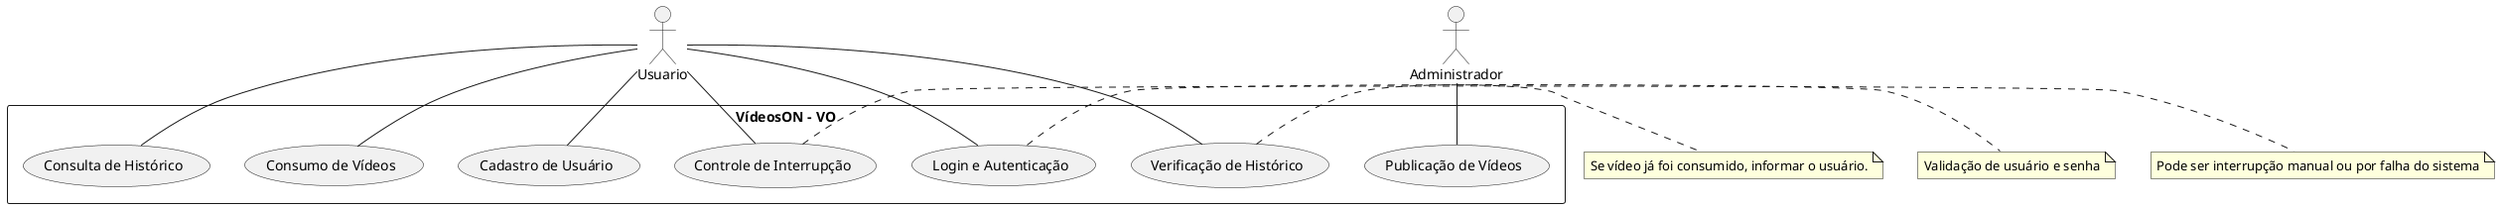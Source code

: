 @startuml teste 

actor Usuario
actor Administrador

rectangle "VídeosON - VO" {
(Cadastro de Usuário) as RF1
(Login e Autenticação) as RF2
(Consumo de Vídeos) as RF3
(Controle de Interrupção) as RF4
(Verificação de Histórico) as RF5
(Consulta de Histórico) as RF6
(Publicação de Vídeos) as RF7
}

Usuario -- RF1
Usuario -- RF2
Usuario -- RF3
Usuario -- RF4
Usuario -- RF5
Usuario -- RF6
Administrador -- RF7

note right of RF5
Se vídeo já foi consumido, informar o usuário.
end note

note right of RF2
Validação de usuário e senha
end note

note right of RF4
Pode ser interrupção manual ou por falha do sistema
end note

@enduml
